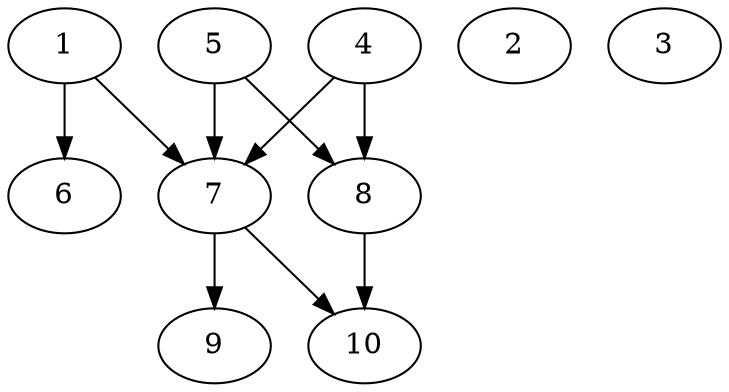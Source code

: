 // DAG automatically generated by daggen at Thu Oct  3 13:58:06 2019
// ./daggen --dot -n 10 --ccr 0.4 --fat 0.7 --regular 0.5 --density 0.5 --mindata 5242880 --maxdata 52428800 
digraph G {
  1 [size="23544320", alpha="0.04", expect_size="9417728"] 
  1 -> 6 [size ="9417728"]
  1 -> 7 [size ="9417728"]
  2 [size="58158080", alpha="0.06", expect_size="23263232"] 
  3 [size="35599360", alpha="0.09", expect_size="14239744"] 
  4 [size="104202240", alpha="0.11", expect_size="41680896"] 
  4 -> 7 [size ="41680896"]
  4 -> 8 [size ="41680896"]
  5 [size="14384640", alpha="0.11", expect_size="5753856"] 
  5 -> 7 [size ="5753856"]
  5 -> 8 [size ="5753856"]
  6 [size="43619840", alpha="0.07", expect_size="17447936"] 
  7 [size="82101760", alpha="0.02", expect_size="32840704"] 
  7 -> 9 [size ="32840704"]
  7 -> 10 [size ="32840704"]
  8 [size="13724160", alpha="0.20", expect_size="5489664"] 
  8 -> 10 [size ="5489664"]
  9 [size="36518400", alpha="0.12", expect_size="14607360"] 
  10 [size="98664960", alpha="0.15", expect_size="39465984"] 
}
